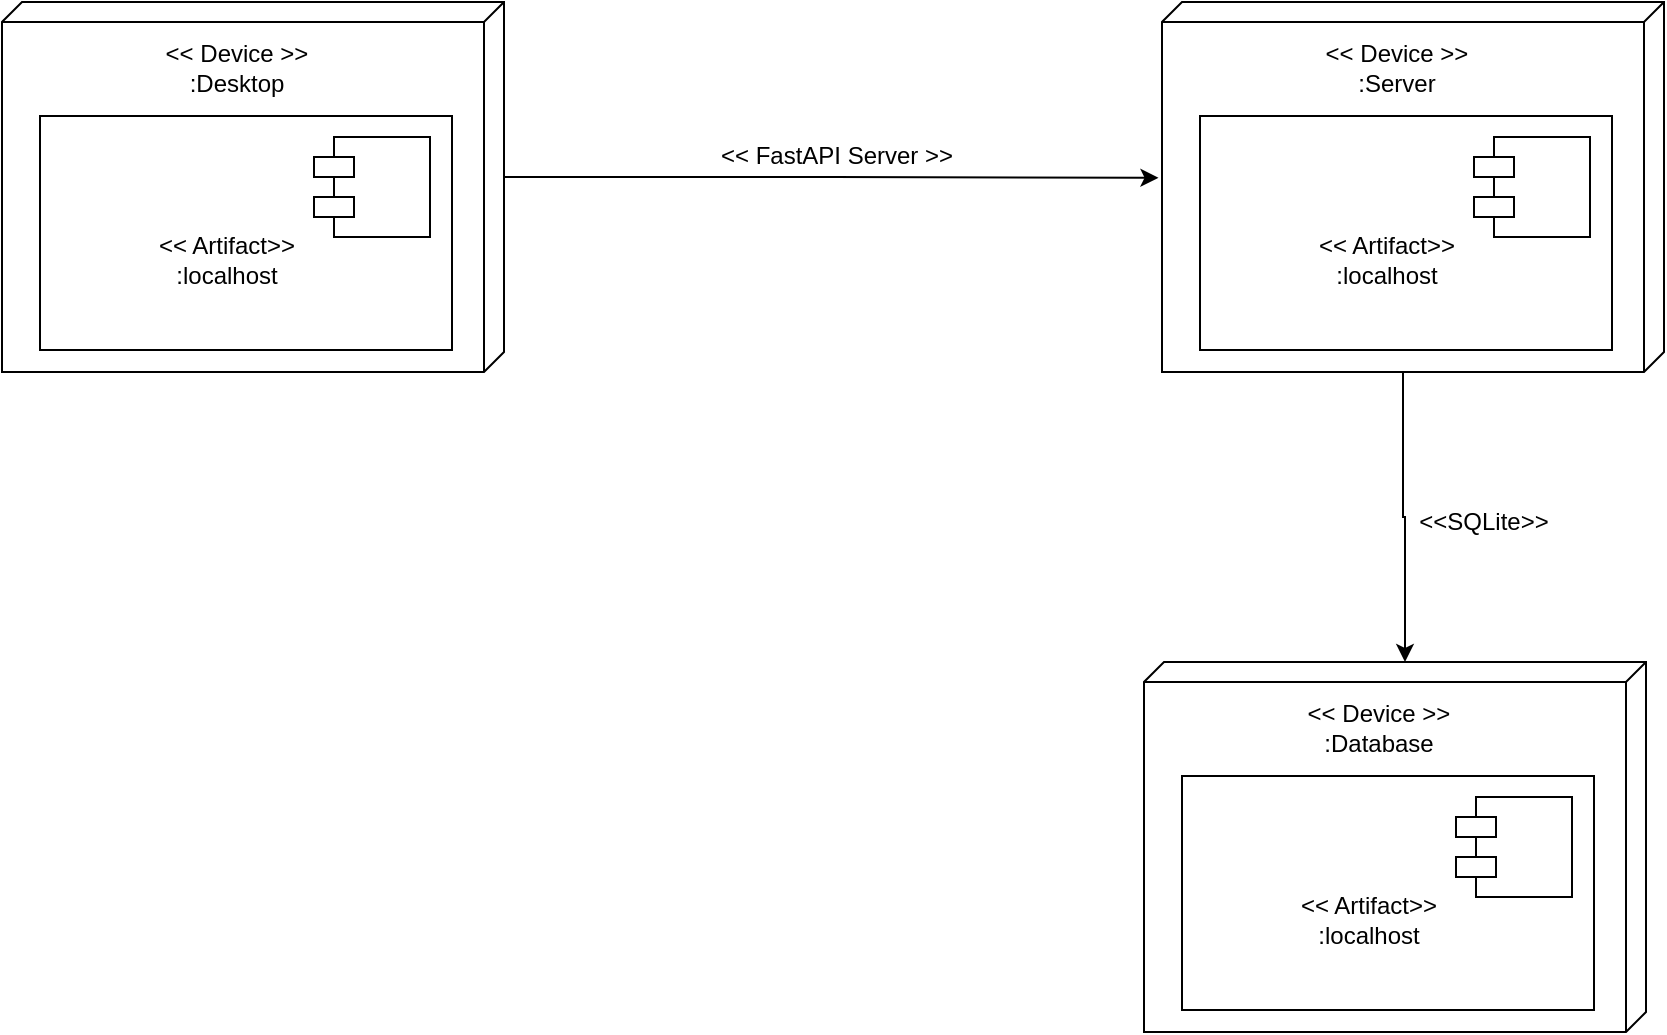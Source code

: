 <mxfile version="26.1.1">
  <diagram name="Page-1" id="t0RisH3UtWpVsx9NEknX">
    <mxGraphModel dx="2404" dy="2323" grid="0" gridSize="10" guides="1" tooltips="1" connect="1" arrows="1" fold="1" page="1" pageScale="1" pageWidth="1169" pageHeight="1654" math="0" shadow="0">
      <root>
        <mxCell id="0" />
        <mxCell id="1" parent="0" />
        <mxCell id="BtlKY_PAcI3A0ROUgLXE-2" value="" style="verticalAlign=top;align=left;spacingTop=8;spacingLeft=2;spacingRight=12;shape=cube;size=10;direction=south;fontStyle=4;html=1;whiteSpace=wrap;" vertex="1" parent="1">
          <mxGeometry x="-1000" y="-1385" width="251" height="185" as="geometry" />
        </mxCell>
        <mxCell id="BtlKY_PAcI3A0ROUgLXE-5" value="&amp;lt;&amp;lt; Device &amp;gt;&amp;gt;&lt;div&gt;:Desktop&lt;/div&gt;" style="text;html=1;align=center;verticalAlign=middle;whiteSpace=wrap;rounded=0;" vertex="1" parent="1">
          <mxGeometry x="-921" y="-1376" width="77" height="48" as="geometry" />
        </mxCell>
        <mxCell id="BtlKY_PAcI3A0ROUgLXE-6" value="" style="rounded=0;whiteSpace=wrap;html=1;" vertex="1" parent="1">
          <mxGeometry x="-981" y="-1328" width="206" height="117" as="geometry" />
        </mxCell>
        <mxCell id="BtlKY_PAcI3A0ROUgLXE-7" value="" style="shape=module;align=left;spacingLeft=20;align=center;verticalAlign=top;whiteSpace=wrap;html=1;" vertex="1" parent="1">
          <mxGeometry x="-844" y="-1317.5" width="58" height="50" as="geometry" />
        </mxCell>
        <mxCell id="BtlKY_PAcI3A0ROUgLXE-8" value="&amp;lt;&amp;lt; Artifact&amp;gt;&amp;gt;&lt;br&gt;:localhost" style="text;html=1;align=center;verticalAlign=middle;whiteSpace=wrap;rounded=0;" vertex="1" parent="1">
          <mxGeometry x="-931" y="-1271" width="87" height="30" as="geometry" />
        </mxCell>
        <mxCell id="BtlKY_PAcI3A0ROUgLXE-23" style="edgeStyle=orthogonalEdgeStyle;rounded=0;orthogonalLoop=1;jettySize=auto;html=1;exitX=0;exitY=0;exitDx=185;exitDy=130.5;exitPerimeter=0;entryX=0;entryY=0;entryDx=0;entryDy=120.5;entryPerimeter=0;" edge="1" parent="1" source="BtlKY_PAcI3A0ROUgLXE-9" target="BtlKY_PAcI3A0ROUgLXE-14">
          <mxGeometry relative="1" as="geometry">
            <mxPoint x="-299.294" y="-1065.588" as="targetPoint" />
          </mxGeometry>
        </mxCell>
        <mxCell id="BtlKY_PAcI3A0ROUgLXE-9" value="" style="verticalAlign=top;align=left;spacingTop=8;spacingLeft=2;spacingRight=12;shape=cube;size=10;direction=south;fontStyle=4;html=1;whiteSpace=wrap;" vertex="1" parent="1">
          <mxGeometry x="-420" y="-1385" width="251" height="185" as="geometry" />
        </mxCell>
        <mxCell id="BtlKY_PAcI3A0ROUgLXE-10" value="&amp;lt;&amp;lt; Device &amp;gt;&amp;gt;&lt;div&gt;:Server&lt;/div&gt;" style="text;html=1;align=center;verticalAlign=middle;whiteSpace=wrap;rounded=0;" vertex="1" parent="1">
          <mxGeometry x="-341" y="-1376" width="77" height="48" as="geometry" />
        </mxCell>
        <mxCell id="BtlKY_PAcI3A0ROUgLXE-11" value="" style="rounded=0;whiteSpace=wrap;html=1;" vertex="1" parent="1">
          <mxGeometry x="-401" y="-1328" width="206" height="117" as="geometry" />
        </mxCell>
        <mxCell id="BtlKY_PAcI3A0ROUgLXE-12" value="" style="shape=module;align=left;spacingLeft=20;align=center;verticalAlign=top;whiteSpace=wrap;html=1;" vertex="1" parent="1">
          <mxGeometry x="-264" y="-1317.5" width="58" height="50" as="geometry" />
        </mxCell>
        <mxCell id="BtlKY_PAcI3A0ROUgLXE-13" value="&amp;lt;&amp;lt; Artifact&amp;gt;&amp;gt;&lt;br&gt;:localhost" style="text;html=1;align=center;verticalAlign=middle;whiteSpace=wrap;rounded=0;" vertex="1" parent="1">
          <mxGeometry x="-351" y="-1271" width="87" height="30" as="geometry" />
        </mxCell>
        <mxCell id="BtlKY_PAcI3A0ROUgLXE-14" value="" style="verticalAlign=top;align=left;spacingTop=8;spacingLeft=2;spacingRight=12;shape=cube;size=10;direction=south;fontStyle=4;html=1;whiteSpace=wrap;" vertex="1" parent="1">
          <mxGeometry x="-429" y="-1055" width="251" height="185" as="geometry" />
        </mxCell>
        <mxCell id="BtlKY_PAcI3A0ROUgLXE-15" value="&amp;lt;&amp;lt; Device &amp;gt;&amp;gt;&lt;div&gt;:Database&lt;/div&gt;" style="text;html=1;align=center;verticalAlign=middle;whiteSpace=wrap;rounded=0;" vertex="1" parent="1">
          <mxGeometry x="-350" y="-1046" width="77" height="48" as="geometry" />
        </mxCell>
        <mxCell id="BtlKY_PAcI3A0ROUgLXE-16" value="" style="rounded=0;whiteSpace=wrap;html=1;" vertex="1" parent="1">
          <mxGeometry x="-410" y="-998" width="206" height="117" as="geometry" />
        </mxCell>
        <mxCell id="BtlKY_PAcI3A0ROUgLXE-17" value="" style="shape=module;align=left;spacingLeft=20;align=center;verticalAlign=top;whiteSpace=wrap;html=1;" vertex="1" parent="1">
          <mxGeometry x="-273" y="-987.5" width="58" height="50" as="geometry" />
        </mxCell>
        <mxCell id="BtlKY_PAcI3A0ROUgLXE-18" value="&amp;lt;&amp;lt; Artifact&amp;gt;&amp;gt;&lt;br&gt;:localhost" style="text;html=1;align=center;verticalAlign=middle;whiteSpace=wrap;rounded=0;" vertex="1" parent="1">
          <mxGeometry x="-360" y="-941" width="87" height="30" as="geometry" />
        </mxCell>
        <mxCell id="BtlKY_PAcI3A0ROUgLXE-20" style="edgeStyle=orthogonalEdgeStyle;rounded=0;orthogonalLoop=1;jettySize=auto;html=1;exitX=0;exitY=0;exitDx=87.5;exitDy=0;exitPerimeter=0;entryX=0.475;entryY=1.007;entryDx=0;entryDy=0;entryPerimeter=0;" edge="1" parent="1" source="BtlKY_PAcI3A0ROUgLXE-2" target="BtlKY_PAcI3A0ROUgLXE-9">
          <mxGeometry relative="1" as="geometry" />
        </mxCell>
        <mxCell id="BtlKY_PAcI3A0ROUgLXE-21" value="&amp;lt;&amp;lt; FastAPI Server &amp;gt;&amp;gt;" style="text;html=1;align=center;verticalAlign=middle;whiteSpace=wrap;rounded=0;" vertex="1" parent="1">
          <mxGeometry x="-648" y="-1323" width="131" height="30" as="geometry" />
        </mxCell>
        <mxCell id="BtlKY_PAcI3A0ROUgLXE-22" value="&amp;lt;&amp;lt;SQLite&amp;gt;&amp;gt;" style="text;html=1;align=center;verticalAlign=middle;whiteSpace=wrap;rounded=0;" vertex="1" parent="1">
          <mxGeometry x="-289" y="-1140" width="60" height="30" as="geometry" />
        </mxCell>
      </root>
    </mxGraphModel>
  </diagram>
</mxfile>
